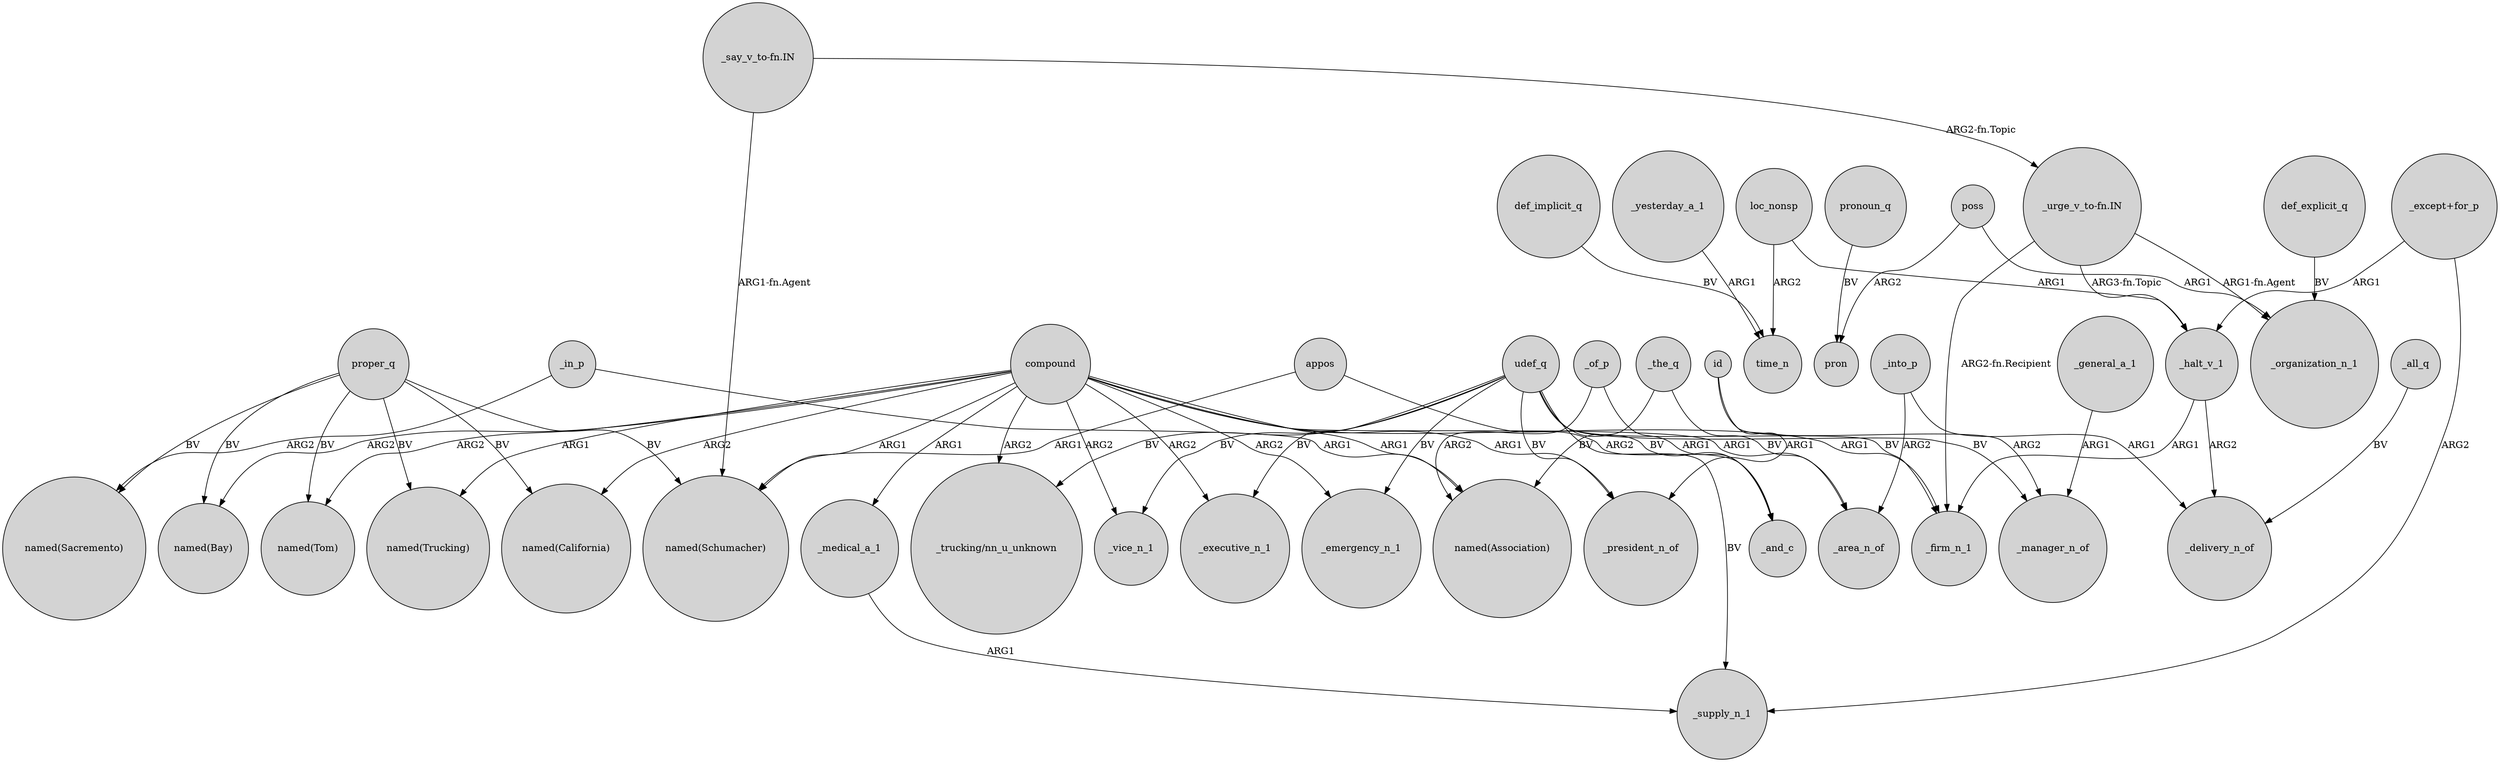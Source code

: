 digraph {
	node [shape=circle style=filled]
	_in_p -> "named(Sacremento)" [label=ARG2]
	compound -> _emergency_n_1 [label=ARG2]
	compound -> _vice_n_1 [label=ARG2]
	_yesterday_a_1 -> time_n [label=ARG1]
	appos -> "named(Schumacher)" [label=ARG1]
	"_say_v_to-fn.IN" -> "_urge_v_to-fn.IN" [label="ARG2-fn.Topic"]
	poss -> pron [label=ARG2]
	proper_q -> "named(Bay)" [label=BV]
	udef_q -> _executive_n_1 [label=BV]
	def_implicit_q -> time_n [label=BV]
	udef_q -> "_trucking/nn_u_unknown" [label=BV]
	"_urge_v_to-fn.IN" -> _firm_n_1 [label="ARG2-fn.Recipient"]
	proper_q -> "named(Sacremento)" [label=BV]
	proper_q -> "named(Trucking)" [label=BV]
	"_except+for_p" -> _halt_v_1 [label=ARG1]
	"_say_v_to-fn.IN" -> "named(Schumacher)" [label="ARG1-fn.Agent"]
	_halt_v_1 -> _delivery_n_of [label=ARG2]
	id -> _president_n_of [label=ARG1]
	udef_q -> _firm_n_1 [label=BV]
	proper_q -> "named(Schumacher)" [label=BV]
	proper_q -> "named(California)" [label=BV]
	_into_p -> _delivery_n_of [label=ARG1]
	compound -> _medical_a_1 [label=ARG1]
	compound -> "named(Trucking)" [label=ARG1]
	compound -> "named(Schumacher)" [label=ARG1]
	udef_q -> _supply_n_1 [label=BV]
	udef_q -> _vice_n_1 [label=BV]
	loc_nonsp -> time_n [label=ARG2]
	pronoun_q -> pron [label=BV]
	appos -> _and_c [label=ARG2]
	udef_q -> _president_n_of [label=BV]
	compound -> _president_n_of [label=ARG1]
	"_urge_v_to-fn.IN" -> _organization_n_1 [label="ARG1-fn.Agent"]
	"_except+for_p" -> _supply_n_1 [label=ARG2]
	udef_q -> _emergency_n_1 [label=BV]
	_of_p -> "named(Association)" [label=ARG2]
	poss -> _organization_n_1 [label=ARG1]
	_of_p -> _and_c [label=ARG1]
	compound -> _firm_n_1 [label=ARG1]
	id -> _manager_n_of [label=ARG2]
	compound -> "named(Tom)" [label=ARG2]
	_the_q -> _area_n_of [label=BV]
	udef_q -> _manager_n_of [label=BV]
	compound -> "named(Bay)" [label=ARG2]
	compound -> "named(California)" [label=ARG2]
	"_urge_v_to-fn.IN" -> _halt_v_1 [label="ARG3-fn.Topic"]
	proper_q -> "named(Tom)" [label=BV]
	_the_q -> "named(Association)" [label=BV]
	_medical_a_1 -> _supply_n_1 [label=ARG1]
	compound -> "named(Association)" [label=ARG1]
	_general_a_1 -> _manager_n_of [label=ARG1]
	udef_q -> _and_c [label=BV]
	compound -> _executive_n_1 [label=ARG2]
	compound -> "_trucking/nn_u_unknown" [label=ARG2]
	_all_q -> _delivery_n_of [label=BV]
	compound -> _area_n_of [label=ARG1]
	loc_nonsp -> _halt_v_1 [label=ARG1]
	_halt_v_1 -> _firm_n_1 [label=ARG1]
	def_explicit_q -> _organization_n_1 [label=BV]
	_in_p -> "named(Association)" [label=ARG1]
	_into_p -> _area_n_of [label=ARG2]
}
